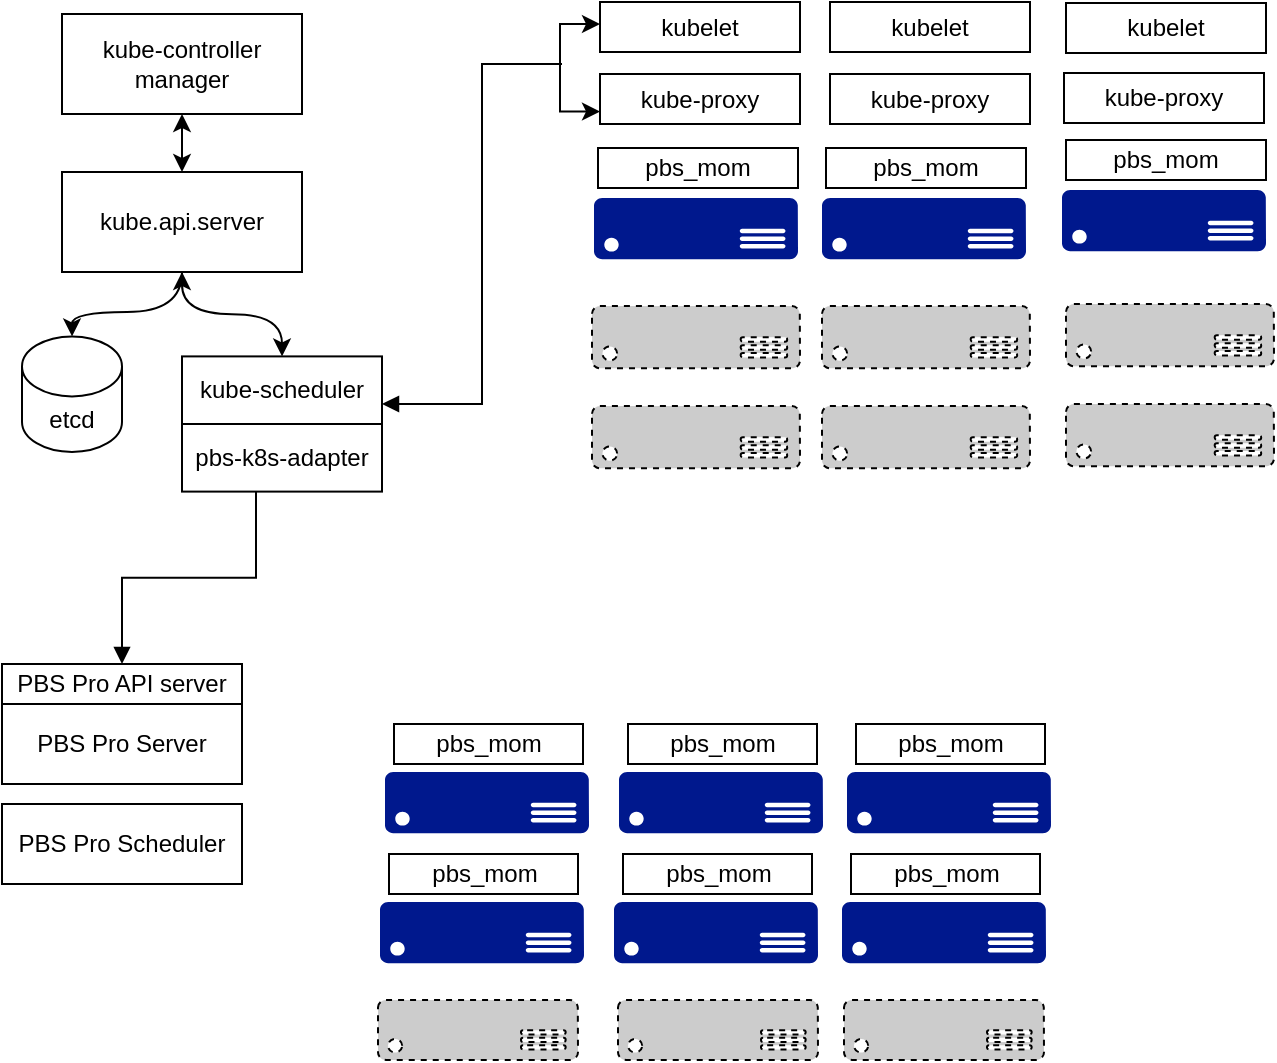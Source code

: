 <mxfile version="20.0.3" type="github">
  <diagram id="GDaDlvehyk0IUpQhXFB_" name="Page-1">
    <mxGraphModel dx="1226" dy="1064" grid="1" gridSize="10" guides="1" tooltips="1" connect="1" arrows="1" fold="1" page="1" pageScale="1" pageWidth="850" pageHeight="1100" math="0" shadow="0">
      <root>
        <mxCell id="0" />
        <mxCell id="1" parent="0" />
        <mxCell id="qs7_fkmbpAEoLOePlhtD-6" style="edgeStyle=orthogonalEdgeStyle;rounded=0;orthogonalLoop=1;jettySize=auto;html=1;exitX=0.5;exitY=1;exitDx=0;exitDy=0;entryX=0.5;entryY=0;entryDx=0;entryDy=0;entryPerimeter=0;curved=1;" edge="1" parent="1" source="qs7_fkmbpAEoLOePlhtD-1" target="qs7_fkmbpAEoLOePlhtD-4">
          <mxGeometry relative="1" as="geometry" />
        </mxCell>
        <mxCell id="qs7_fkmbpAEoLOePlhtD-39" style="edgeStyle=orthogonalEdgeStyle;curved=1;rounded=0;orthogonalLoop=1;jettySize=auto;html=1;exitX=0.5;exitY=0;exitDx=0;exitDy=0;entryX=0.5;entryY=1;entryDx=0;entryDy=0;startArrow=classic;startFill=1;elbow=vertical;" edge="1" parent="1" source="qs7_fkmbpAEoLOePlhtD-1" target="qs7_fkmbpAEoLOePlhtD-3">
          <mxGeometry relative="1" as="geometry" />
        </mxCell>
        <mxCell id="qs7_fkmbpAEoLOePlhtD-1" value="kube.api.server" style="rounded=0;whiteSpace=wrap;html=1;" vertex="1" parent="1">
          <mxGeometry x="160" y="464" width="120" height="50" as="geometry" />
        </mxCell>
        <mxCell id="qs7_fkmbpAEoLOePlhtD-7" style="edgeStyle=orthogonalEdgeStyle;rounded=0;orthogonalLoop=1;jettySize=auto;html=1;exitX=0.5;exitY=0;exitDx=0;exitDy=0;startArrow=classic;startFill=1;elbow=vertical;curved=1;entryX=0.5;entryY=1;entryDx=0;entryDy=0;" edge="1" parent="1" source="qs7_fkmbpAEoLOePlhtD-2" target="qs7_fkmbpAEoLOePlhtD-1">
          <mxGeometry relative="1" as="geometry">
            <mxPoint x="230" y="544" as="targetPoint" />
          </mxGeometry>
        </mxCell>
        <mxCell id="qs7_fkmbpAEoLOePlhtD-45" style="edgeStyle=orthogonalEdgeStyle;rounded=0;orthogonalLoop=1;jettySize=auto;html=1;startArrow=block;startFill=1;elbow=vertical;endArrow=none;endFill=0;" edge="1" parent="1" source="qs7_fkmbpAEoLOePlhtD-2">
          <mxGeometry relative="1" as="geometry">
            <mxPoint x="410" y="410" as="targetPoint" />
            <Array as="points">
              <mxPoint x="370" y="580" />
              <mxPoint x="370" y="410" />
            </Array>
          </mxGeometry>
        </mxCell>
        <mxCell id="qs7_fkmbpAEoLOePlhtD-2" value="kube-scheduler" style="rounded=0;whiteSpace=wrap;html=1;" vertex="1" parent="1">
          <mxGeometry x="220" y="556.2" width="100" height="33.8" as="geometry" />
        </mxCell>
        <mxCell id="qs7_fkmbpAEoLOePlhtD-3" value="kube-controller manager" style="rounded=0;whiteSpace=wrap;html=1;" vertex="1" parent="1">
          <mxGeometry x="160" y="385" width="120" height="50" as="geometry" />
        </mxCell>
        <mxCell id="qs7_fkmbpAEoLOePlhtD-4" value="etcd" style="shape=cylinder3;whiteSpace=wrap;html=1;boundedLbl=1;backgroundOutline=1;size=15;" vertex="1" parent="1">
          <mxGeometry x="140" y="546.2" width="50" height="57.8" as="geometry" />
        </mxCell>
        <mxCell id="qs7_fkmbpAEoLOePlhtD-10" value="" style="sketch=0;aspect=fixed;pointerEvents=1;shadow=0;dashed=0;html=1;strokeColor=none;labelPosition=center;verticalLabelPosition=bottom;verticalAlign=top;align=center;fillColor=#00188D;shape=mxgraph.azure.server" vertex="1" parent="1">
          <mxGeometry x="426" y="477" width="102" height="30.6" as="geometry" />
        </mxCell>
        <mxCell id="qs7_fkmbpAEoLOePlhtD-11" value="" style="sketch=0;aspect=fixed;pointerEvents=1;shadow=0;dashed=1;html=1;strokeColor=#000000;labelPosition=center;verticalLabelPosition=bottom;verticalAlign=top;align=center;fillColor=#CCCCCC;shape=mxgraph.azure.server;strokeWidth=1;" vertex="1" parent="1">
          <mxGeometry x="425" y="531" width="104" height="31.2" as="geometry" />
        </mxCell>
        <mxCell id="qs7_fkmbpAEoLOePlhtD-15" value="pbs_mom" style="rounded=0;whiteSpace=wrap;html=1;" vertex="1" parent="1">
          <mxGeometry x="428" y="452" width="100" height="20" as="geometry" />
        </mxCell>
        <mxCell id="qs7_fkmbpAEoLOePlhtD-16" value="kube-proxy" style="rounded=0;whiteSpace=wrap;html=1;" vertex="1" parent="1">
          <mxGeometry x="429" y="415" width="100" height="25" as="geometry" />
        </mxCell>
        <mxCell id="qs7_fkmbpAEoLOePlhtD-44" style="edgeStyle=orthogonalEdgeStyle;rounded=0;orthogonalLoop=1;jettySize=auto;html=1;entryX=0;entryY=0.75;entryDx=0;entryDy=0;startArrow=classic;startFill=1;elbow=vertical;" edge="1" parent="1" source="qs7_fkmbpAEoLOePlhtD-17" target="qs7_fkmbpAEoLOePlhtD-16">
          <mxGeometry relative="1" as="geometry">
            <Array as="points">
              <mxPoint x="409" y="390" />
              <mxPoint x="409" y="434" />
            </Array>
          </mxGeometry>
        </mxCell>
        <mxCell id="qs7_fkmbpAEoLOePlhtD-17" value="kubelet" style="rounded=0;whiteSpace=wrap;html=1;" vertex="1" parent="1">
          <mxGeometry x="429" y="379" width="100" height="25" as="geometry" />
        </mxCell>
        <mxCell id="qs7_fkmbpAEoLOePlhtD-26" value="" style="sketch=0;aspect=fixed;pointerEvents=1;shadow=0;dashed=0;html=1;strokeColor=none;labelPosition=center;verticalLabelPosition=bottom;verticalAlign=top;align=center;fillColor=#00188D;shape=mxgraph.azure.server" vertex="1" parent="1">
          <mxGeometry x="540" y="477" width="102" height="30.6" as="geometry" />
        </mxCell>
        <mxCell id="qs7_fkmbpAEoLOePlhtD-27" value="pbs_mom" style="rounded=0;whiteSpace=wrap;html=1;" vertex="1" parent="1">
          <mxGeometry x="542" y="452" width="100" height="20" as="geometry" />
        </mxCell>
        <mxCell id="qs7_fkmbpAEoLOePlhtD-30" value="" style="sketch=0;aspect=fixed;pointerEvents=1;shadow=0;dashed=0;html=1;strokeColor=none;labelPosition=center;verticalLabelPosition=bottom;verticalAlign=top;align=center;fillColor=#00188D;shape=mxgraph.azure.server" vertex="1" parent="1">
          <mxGeometry x="660" y="473" width="102" height="30.6" as="geometry" />
        </mxCell>
        <mxCell id="qs7_fkmbpAEoLOePlhtD-31" value="pbs_mom" style="rounded=0;whiteSpace=wrap;html=1;" vertex="1" parent="1">
          <mxGeometry x="662" y="448" width="100" height="20" as="geometry" />
        </mxCell>
        <mxCell id="qs7_fkmbpAEoLOePlhtD-34" value="" style="sketch=0;aspect=fixed;pointerEvents=1;shadow=0;dashed=1;html=1;strokeColor=#000000;labelPosition=center;verticalLabelPosition=bottom;verticalAlign=top;align=center;fillColor=#CCCCCC;shape=mxgraph.azure.server;strokeWidth=1;" vertex="1" parent="1">
          <mxGeometry x="540" y="531" width="104" height="31.2" as="geometry" />
        </mxCell>
        <mxCell id="qs7_fkmbpAEoLOePlhtD-35" value="" style="sketch=0;aspect=fixed;pointerEvents=1;shadow=0;dashed=1;html=1;strokeColor=#000000;labelPosition=center;verticalLabelPosition=bottom;verticalAlign=top;align=center;fillColor=#CCCCCC;shape=mxgraph.azure.server;strokeWidth=1;" vertex="1" parent="1">
          <mxGeometry x="662" y="530" width="104" height="31.2" as="geometry" />
        </mxCell>
        <mxCell id="qs7_fkmbpAEoLOePlhtD-36" value="" style="sketch=0;aspect=fixed;pointerEvents=1;shadow=0;dashed=1;html=1;strokeColor=#000000;labelPosition=center;verticalLabelPosition=bottom;verticalAlign=top;align=center;fillColor=#CCCCCC;shape=mxgraph.azure.server;strokeWidth=1;" vertex="1" parent="1">
          <mxGeometry x="425" y="581" width="104" height="31.2" as="geometry" />
        </mxCell>
        <mxCell id="qs7_fkmbpAEoLOePlhtD-37" value="" style="sketch=0;aspect=fixed;pointerEvents=1;shadow=0;dashed=1;html=1;strokeColor=#000000;labelPosition=center;verticalLabelPosition=bottom;verticalAlign=top;align=center;fillColor=#CCCCCC;shape=mxgraph.azure.server;strokeWidth=1;" vertex="1" parent="1">
          <mxGeometry x="540" y="581" width="104" height="31.2" as="geometry" />
        </mxCell>
        <mxCell id="qs7_fkmbpAEoLOePlhtD-38" value="" style="sketch=0;aspect=fixed;pointerEvents=1;shadow=0;dashed=1;html=1;strokeColor=#000000;labelPosition=center;verticalLabelPosition=bottom;verticalAlign=top;align=center;fillColor=#CCCCCC;shape=mxgraph.azure.server;strokeWidth=1;" vertex="1" parent="1">
          <mxGeometry x="662" y="580" width="104" height="31.2" as="geometry" />
        </mxCell>
        <mxCell id="qs7_fkmbpAEoLOePlhtD-46" value="kube-proxy" style="rounded=0;whiteSpace=wrap;html=1;" vertex="1" parent="1">
          <mxGeometry x="544" y="415" width="100" height="25" as="geometry" />
        </mxCell>
        <mxCell id="qs7_fkmbpAEoLOePlhtD-47" value="kubelet" style="rounded=0;whiteSpace=wrap;html=1;" vertex="1" parent="1">
          <mxGeometry x="544" y="379" width="100" height="25" as="geometry" />
        </mxCell>
        <mxCell id="qs7_fkmbpAEoLOePlhtD-48" value="kube-proxy" style="rounded=0;whiteSpace=wrap;html=1;" vertex="1" parent="1">
          <mxGeometry x="661" y="414.5" width="100" height="25" as="geometry" />
        </mxCell>
        <mxCell id="qs7_fkmbpAEoLOePlhtD-49" value="kubelet" style="rounded=0;whiteSpace=wrap;html=1;" vertex="1" parent="1">
          <mxGeometry x="662" y="379.5" width="100" height="25" as="geometry" />
        </mxCell>
        <mxCell id="qs7_fkmbpAEoLOePlhtD-50" value="PBS Pro Server" style="rounded=0;whiteSpace=wrap;html=1;shadow=0;sketch=0;strokeWidth=1;" vertex="1" parent="1">
          <mxGeometry x="130" y="730" width="120" height="40" as="geometry" />
        </mxCell>
        <mxCell id="qs7_fkmbpAEoLOePlhtD-86" style="edgeStyle=orthogonalEdgeStyle;rounded=0;orthogonalLoop=1;jettySize=auto;html=1;entryX=0.37;entryY=0.976;entryDx=0;entryDy=0;entryPerimeter=0;startArrow=block;startFill=1;endArrow=none;endFill=0;elbow=vertical;" edge="1" parent="1" source="qs7_fkmbpAEoLOePlhtD-51" target="qs7_fkmbpAEoLOePlhtD-85">
          <mxGeometry relative="1" as="geometry" />
        </mxCell>
        <mxCell id="qs7_fkmbpAEoLOePlhtD-51" value="PBS Pro API server" style="rounded=0;whiteSpace=wrap;html=1;shadow=0;sketch=0;strokeWidth=1;" vertex="1" parent="1">
          <mxGeometry x="130" y="710" width="120" height="20" as="geometry" />
        </mxCell>
        <mxCell id="qs7_fkmbpAEoLOePlhtD-52" value="PBS Pro Scheduler" style="rounded=0;whiteSpace=wrap;html=1;shadow=0;sketch=0;strokeWidth=1;" vertex="1" parent="1">
          <mxGeometry x="130" y="780" width="120" height="40" as="geometry" />
        </mxCell>
        <mxCell id="qs7_fkmbpAEoLOePlhtD-62" value="" style="sketch=0;aspect=fixed;pointerEvents=1;shadow=0;dashed=1;html=1;strokeColor=#000000;labelPosition=center;verticalLabelPosition=bottom;verticalAlign=top;align=center;fillColor=#CCCCCC;shape=mxgraph.azure.server;strokeWidth=1;" vertex="1" parent="1">
          <mxGeometry x="318" y="878" width="100" height="30" as="geometry" />
        </mxCell>
        <mxCell id="qs7_fkmbpAEoLOePlhtD-65" value="" style="sketch=0;aspect=fixed;pointerEvents=1;shadow=0;dashed=0;html=1;strokeColor=none;labelPosition=center;verticalLabelPosition=bottom;verticalAlign=top;align=center;fillColor=#00188D;shape=mxgraph.azure.server" vertex="1" parent="1">
          <mxGeometry x="319" y="829" width="102" height="30.6" as="geometry" />
        </mxCell>
        <mxCell id="qs7_fkmbpAEoLOePlhtD-66" value="pbs_mom" style="rounded=0;whiteSpace=wrap;html=1;" vertex="1" parent="1">
          <mxGeometry x="323.5" y="805" width="94.5" height="20" as="geometry" />
        </mxCell>
        <mxCell id="qs7_fkmbpAEoLOePlhtD-72" value="" style="sketch=0;aspect=fixed;pointerEvents=1;shadow=0;dashed=0;html=1;strokeColor=none;labelPosition=center;verticalLabelPosition=bottom;verticalAlign=top;align=center;fillColor=#00188D;shape=mxgraph.azure.server" vertex="1" parent="1">
          <mxGeometry x="436" y="829" width="102" height="30.6" as="geometry" />
        </mxCell>
        <mxCell id="qs7_fkmbpAEoLOePlhtD-73" value="pbs_mom" style="rounded=0;whiteSpace=wrap;html=1;" vertex="1" parent="1">
          <mxGeometry x="440.5" y="805" width="94.5" height="20" as="geometry" />
        </mxCell>
        <mxCell id="qs7_fkmbpAEoLOePlhtD-74" value="" style="sketch=0;aspect=fixed;pointerEvents=1;shadow=0;dashed=0;html=1;strokeColor=none;labelPosition=center;verticalLabelPosition=bottom;verticalAlign=top;align=center;fillColor=#00188D;shape=mxgraph.azure.server" vertex="1" parent="1">
          <mxGeometry x="550" y="829" width="102" height="30.6" as="geometry" />
        </mxCell>
        <mxCell id="qs7_fkmbpAEoLOePlhtD-75" value="pbs_mom" style="rounded=0;whiteSpace=wrap;html=1;" vertex="1" parent="1">
          <mxGeometry x="554.5" y="805" width="94.5" height="20" as="geometry" />
        </mxCell>
        <mxCell id="qs7_fkmbpAEoLOePlhtD-76" value="" style="sketch=0;aspect=fixed;pointerEvents=1;shadow=0;dashed=0;html=1;strokeColor=none;labelPosition=center;verticalLabelPosition=bottom;verticalAlign=top;align=center;fillColor=#00188D;shape=mxgraph.azure.server" vertex="1" parent="1">
          <mxGeometry x="321.5" y="764" width="102" height="30.6" as="geometry" />
        </mxCell>
        <mxCell id="qs7_fkmbpAEoLOePlhtD-77" value="pbs_mom" style="rounded=0;whiteSpace=wrap;html=1;" vertex="1" parent="1">
          <mxGeometry x="326" y="740" width="94.5" height="20" as="geometry" />
        </mxCell>
        <mxCell id="qs7_fkmbpAEoLOePlhtD-78" value="" style="sketch=0;aspect=fixed;pointerEvents=1;shadow=0;dashed=0;html=1;strokeColor=none;labelPosition=center;verticalLabelPosition=bottom;verticalAlign=top;align=center;fillColor=#00188D;shape=mxgraph.azure.server" vertex="1" parent="1">
          <mxGeometry x="438.5" y="764" width="102" height="30.6" as="geometry" />
        </mxCell>
        <mxCell id="qs7_fkmbpAEoLOePlhtD-79" value="pbs_mom" style="rounded=0;whiteSpace=wrap;html=1;" vertex="1" parent="1">
          <mxGeometry x="443" y="740" width="94.5" height="20" as="geometry" />
        </mxCell>
        <mxCell id="qs7_fkmbpAEoLOePlhtD-80" value="" style="sketch=0;aspect=fixed;pointerEvents=1;shadow=0;dashed=0;html=1;strokeColor=none;labelPosition=center;verticalLabelPosition=bottom;verticalAlign=top;align=center;fillColor=#00188D;shape=mxgraph.azure.server" vertex="1" parent="1">
          <mxGeometry x="552.5" y="764" width="102" height="30.6" as="geometry" />
        </mxCell>
        <mxCell id="qs7_fkmbpAEoLOePlhtD-81" value="pbs_mom" style="rounded=0;whiteSpace=wrap;html=1;" vertex="1" parent="1">
          <mxGeometry x="557" y="740" width="94.5" height="20" as="geometry" />
        </mxCell>
        <mxCell id="qs7_fkmbpAEoLOePlhtD-82" value="" style="sketch=0;aspect=fixed;pointerEvents=1;shadow=0;dashed=1;html=1;strokeColor=#000000;labelPosition=center;verticalLabelPosition=bottom;verticalAlign=top;align=center;fillColor=#CCCCCC;shape=mxgraph.azure.server;strokeWidth=1;" vertex="1" parent="1">
          <mxGeometry x="438" y="878" width="100" height="30" as="geometry" />
        </mxCell>
        <mxCell id="qs7_fkmbpAEoLOePlhtD-83" value="" style="sketch=0;aspect=fixed;pointerEvents=1;shadow=0;dashed=1;html=1;strokeColor=#000000;labelPosition=center;verticalLabelPosition=bottom;verticalAlign=top;align=center;fillColor=#CCCCCC;shape=mxgraph.azure.server;strokeWidth=1;" vertex="1" parent="1">
          <mxGeometry x="551" y="878" width="100" height="30" as="geometry" />
        </mxCell>
        <mxCell id="qs7_fkmbpAEoLOePlhtD-85" value="pbs-k8s-adapter " style="rounded=0;whiteSpace=wrap;html=1;" vertex="1" parent="1">
          <mxGeometry x="220" y="590" width="100" height="33.8" as="geometry" />
        </mxCell>
      </root>
    </mxGraphModel>
  </diagram>
</mxfile>
